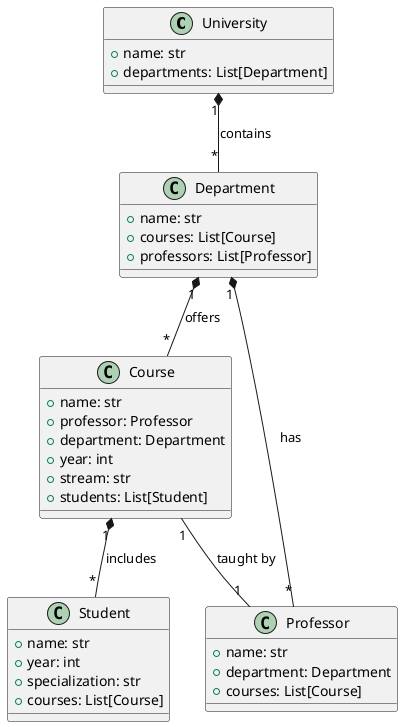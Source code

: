 @startuml test

class University {
  + name: str
  + departments: List[Department]
}

class Department {
  + name: str
  + courses: List[Course]
  + professors: List[Professor]
}

class Course {
  + name: str
  + professor: Professor
  + department: Department
  + year: int
  + stream: str
  + students: List[Student]
}

class Professor {
  + name: str
  + department: Department
  + courses: List[Course]
}

class Student {
  + name: str
  + year: int
  + specialization: str
  + courses: List[Course]
}

University "1" *-- "*" Department : contains
Department "1" *-- "*" Course : offers
Department "1" *-- "*" Professor : has
Course "1" *-- "*" Student : includes
Course "1" -- "1" Professor : taught by
@enduml
